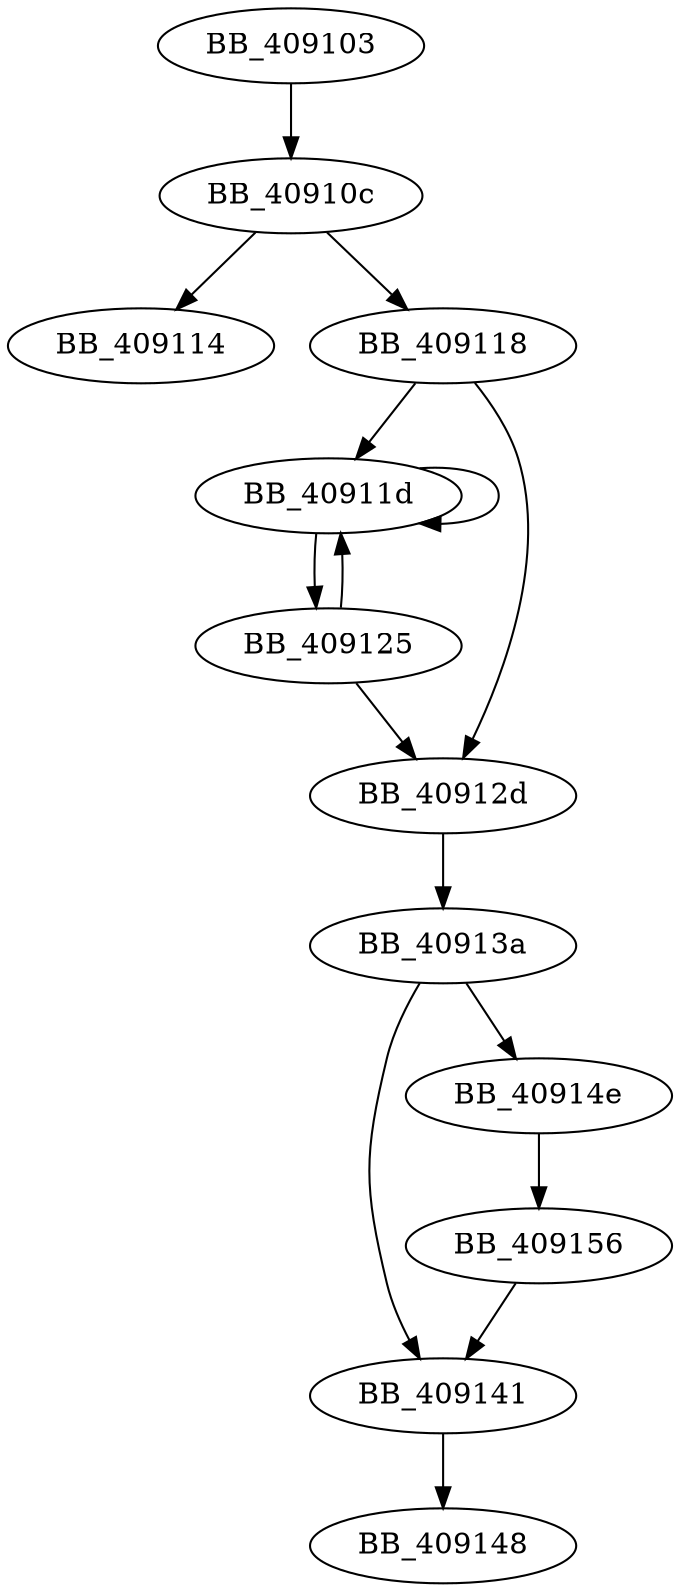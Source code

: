 DiGraph ___crtGetEnvironmentStringsW{
BB_409103->BB_40910c
BB_40910c->BB_409114
BB_40910c->BB_409118
BB_409118->BB_40911d
BB_409118->BB_40912d
BB_40911d->BB_40911d
BB_40911d->BB_409125
BB_409125->BB_40911d
BB_409125->BB_40912d
BB_40912d->BB_40913a
BB_40913a->BB_409141
BB_40913a->BB_40914e
BB_409141->BB_409148
BB_40914e->BB_409156
BB_409156->BB_409141
}
